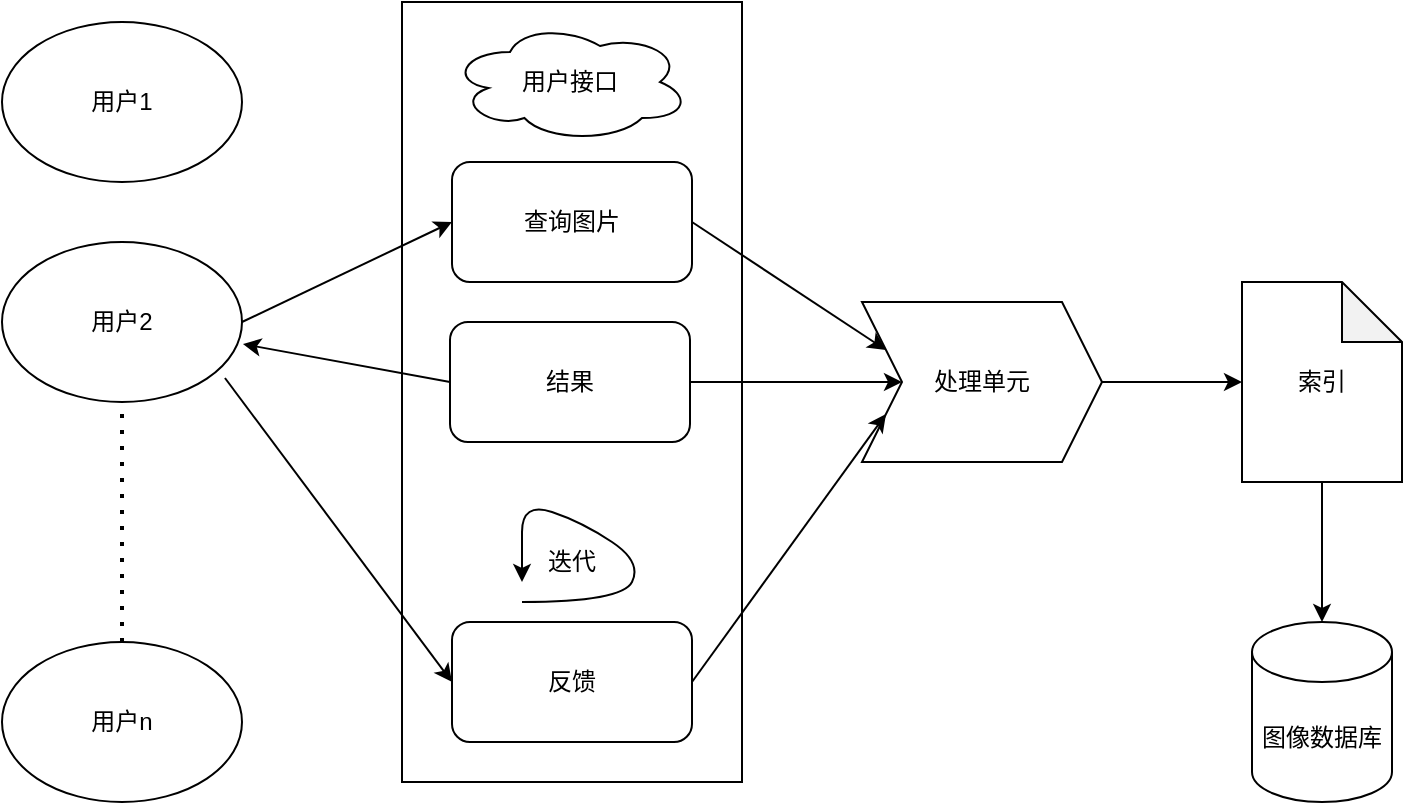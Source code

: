 <mxfile version="14.6.3" type="github">
  <diagram id="qxFryOW7rYrY_4DhTS11" name="Page-1">
    <mxGraphModel dx="942" dy="624" grid="1" gridSize="10" guides="1" tooltips="1" connect="1" arrows="1" fold="1" page="1" pageScale="1" pageWidth="827" pageHeight="1169" math="0" shadow="0">
      <root>
        <mxCell id="0" />
        <mxCell id="1" parent="0" />
        <mxCell id="jwHxJV3Sojt92m4TJxqN-2" value="用户2" style="ellipse;whiteSpace=wrap;html=1;" vertex="1" parent="1">
          <mxGeometry x="70" y="240" width="120" height="80" as="geometry" />
        </mxCell>
        <mxCell id="jwHxJV3Sojt92m4TJxqN-3" value="用户1" style="ellipse;whiteSpace=wrap;html=1;" vertex="1" parent="1">
          <mxGeometry x="70" y="130" width="120" height="80" as="geometry" />
        </mxCell>
        <mxCell id="jwHxJV3Sojt92m4TJxqN-4" value="用户n" style="ellipse;whiteSpace=wrap;html=1;" vertex="1" parent="1">
          <mxGeometry x="70" y="440" width="120" height="80" as="geometry" />
        </mxCell>
        <mxCell id="jwHxJV3Sojt92m4TJxqN-5" value="" style="endArrow=none;dashed=1;html=1;dashPattern=1 3;strokeWidth=2;entryX=0.5;entryY=1;entryDx=0;entryDy=0;exitX=0.5;exitY=0;exitDx=0;exitDy=0;" edge="1" parent="1" source="jwHxJV3Sojt92m4TJxqN-4" target="jwHxJV3Sojt92m4TJxqN-2">
          <mxGeometry width="50" height="50" relative="1" as="geometry">
            <mxPoint x="390" y="350" as="sourcePoint" />
            <mxPoint x="440" y="300" as="targetPoint" />
            <Array as="points" />
          </mxGeometry>
        </mxCell>
        <mxCell id="jwHxJV3Sojt92m4TJxqN-6" value="" style="rounded=0;whiteSpace=wrap;html=1;" vertex="1" parent="1">
          <mxGeometry x="270" y="120" width="170" height="390" as="geometry" />
        </mxCell>
        <mxCell id="jwHxJV3Sojt92m4TJxqN-8" value="用户接口" style="ellipse;shape=cloud;whiteSpace=wrap;html=1;" vertex="1" parent="1">
          <mxGeometry x="294" y="130" width="120" height="60" as="geometry" />
        </mxCell>
        <mxCell id="jwHxJV3Sojt92m4TJxqN-9" value="查询图片" style="rounded=1;whiteSpace=wrap;html=1;" vertex="1" parent="1">
          <mxGeometry x="295" y="200" width="120" height="60" as="geometry" />
        </mxCell>
        <mxCell id="jwHxJV3Sojt92m4TJxqN-11" value="" style="endArrow=classic;html=1;exitX=1;exitY=0.5;exitDx=0;exitDy=0;entryX=0;entryY=0.5;entryDx=0;entryDy=0;" edge="1" parent="1" source="jwHxJV3Sojt92m4TJxqN-2" target="jwHxJV3Sojt92m4TJxqN-9">
          <mxGeometry width="50" height="50" relative="1" as="geometry">
            <mxPoint x="390" y="350" as="sourcePoint" />
            <mxPoint x="440" y="300" as="targetPoint" />
          </mxGeometry>
        </mxCell>
        <mxCell id="jwHxJV3Sojt92m4TJxqN-13" value="结果" style="rounded=1;whiteSpace=wrap;html=1;" vertex="1" parent="1">
          <mxGeometry x="294" y="280" width="120" height="60" as="geometry" />
        </mxCell>
        <mxCell id="jwHxJV3Sojt92m4TJxqN-14" value="反馈" style="rounded=1;whiteSpace=wrap;html=1;" vertex="1" parent="1">
          <mxGeometry x="295" y="430" width="120" height="60" as="geometry" />
        </mxCell>
        <mxCell id="jwHxJV3Sojt92m4TJxqN-15" value="" style="endArrow=classic;html=1;exitX=0;exitY=0.5;exitDx=0;exitDy=0;entryX=1.004;entryY=0.638;entryDx=0;entryDy=0;entryPerimeter=0;" edge="1" parent="1" source="jwHxJV3Sojt92m4TJxqN-13" target="jwHxJV3Sojt92m4TJxqN-2">
          <mxGeometry width="50" height="50" relative="1" as="geometry">
            <mxPoint x="390" y="350" as="sourcePoint" />
            <mxPoint x="440" y="300" as="targetPoint" />
          </mxGeometry>
        </mxCell>
        <mxCell id="jwHxJV3Sojt92m4TJxqN-20" value="" style="curved=1;endArrow=classic;html=1;" edge="1" parent="1">
          <mxGeometry width="50" height="50" relative="1" as="geometry">
            <mxPoint x="330" y="420" as="sourcePoint" />
            <mxPoint x="330" y="410" as="targetPoint" />
            <Array as="points">
              <mxPoint x="380" y="420" />
              <mxPoint x="390" y="400" />
              <mxPoint x="360" y="380" />
              <mxPoint x="330" y="370" />
              <mxPoint x="330" y="400" />
              <mxPoint x="330" y="410" />
            </Array>
          </mxGeometry>
        </mxCell>
        <mxCell id="jwHxJV3Sojt92m4TJxqN-21" value="迭代" style="text;html=1;strokeColor=none;fillColor=none;align=center;verticalAlign=middle;whiteSpace=wrap;rounded=0;" vertex="1" parent="1">
          <mxGeometry x="335" y="390" width="40" height="20" as="geometry" />
        </mxCell>
        <mxCell id="jwHxJV3Sojt92m4TJxqN-23" value="" style="endArrow=classic;html=1;exitX=0.929;exitY=0.85;exitDx=0;exitDy=0;exitPerimeter=0;entryX=0;entryY=0.5;entryDx=0;entryDy=0;" edge="1" parent="1" source="jwHxJV3Sojt92m4TJxqN-2" target="jwHxJV3Sojt92m4TJxqN-14">
          <mxGeometry width="50" height="50" relative="1" as="geometry">
            <mxPoint x="190" y="400" as="sourcePoint" />
            <mxPoint x="240" y="350" as="targetPoint" />
          </mxGeometry>
        </mxCell>
        <mxCell id="jwHxJV3Sojt92m4TJxqN-24" value="处理单元" style="shape=step;perimeter=stepPerimeter;whiteSpace=wrap;html=1;fixedSize=1;" vertex="1" parent="1">
          <mxGeometry x="500" y="270" width="120" height="80" as="geometry" />
        </mxCell>
        <mxCell id="jwHxJV3Sojt92m4TJxqN-26" value="" style="endArrow=classic;html=1;exitX=1;exitY=0.5;exitDx=0;exitDy=0;entryX=0;entryY=0.25;entryDx=0;entryDy=0;" edge="1" parent="1" source="jwHxJV3Sojt92m4TJxqN-9" target="jwHxJV3Sojt92m4TJxqN-24">
          <mxGeometry width="50" height="50" relative="1" as="geometry">
            <mxPoint x="450" y="280" as="sourcePoint" />
            <mxPoint x="500" y="230" as="targetPoint" />
          </mxGeometry>
        </mxCell>
        <mxCell id="jwHxJV3Sojt92m4TJxqN-27" value="" style="endArrow=classic;html=1;exitX=1;exitY=0.5;exitDx=0;exitDy=0;" edge="1" parent="1" source="jwHxJV3Sojt92m4TJxqN-13" target="jwHxJV3Sojt92m4TJxqN-24">
          <mxGeometry width="50" height="50" relative="1" as="geometry">
            <mxPoint x="440" y="340" as="sourcePoint" />
            <mxPoint x="490" y="290" as="targetPoint" />
          </mxGeometry>
        </mxCell>
        <mxCell id="jwHxJV3Sojt92m4TJxqN-28" value="" style="endArrow=classic;html=1;exitX=1;exitY=0.5;exitDx=0;exitDy=0;entryX=0;entryY=0.75;entryDx=0;entryDy=0;" edge="1" parent="1" source="jwHxJV3Sojt92m4TJxqN-14" target="jwHxJV3Sojt92m4TJxqN-24">
          <mxGeometry width="50" height="50" relative="1" as="geometry">
            <mxPoint x="420" y="460" as="sourcePoint" />
            <mxPoint x="470" y="410" as="targetPoint" />
          </mxGeometry>
        </mxCell>
        <mxCell id="jwHxJV3Sojt92m4TJxqN-29" value="索引" style="shape=note;whiteSpace=wrap;html=1;backgroundOutline=1;darkOpacity=0.05;" vertex="1" parent="1">
          <mxGeometry x="690" y="260" width="80" height="100" as="geometry" />
        </mxCell>
        <mxCell id="jwHxJV3Sojt92m4TJxqN-30" value="" style="endArrow=classic;html=1;exitX=1;exitY=0.5;exitDx=0;exitDy=0;entryX=0;entryY=0.5;entryDx=0;entryDy=0;entryPerimeter=0;" edge="1" parent="1" source="jwHxJV3Sojt92m4TJxqN-24" target="jwHxJV3Sojt92m4TJxqN-29">
          <mxGeometry width="50" height="50" relative="1" as="geometry">
            <mxPoint x="630" y="340" as="sourcePoint" />
            <mxPoint x="680" y="290" as="targetPoint" />
          </mxGeometry>
        </mxCell>
        <mxCell id="jwHxJV3Sojt92m4TJxqN-31" value="图像数据库" style="shape=cylinder3;whiteSpace=wrap;html=1;boundedLbl=1;backgroundOutline=1;size=15;" vertex="1" parent="1">
          <mxGeometry x="695" y="430" width="70" height="90" as="geometry" />
        </mxCell>
        <mxCell id="jwHxJV3Sojt92m4TJxqN-32" value="" style="endArrow=classic;html=1;exitX=0.5;exitY=1;exitDx=0;exitDy=0;exitPerimeter=0;" edge="1" parent="1" source="jwHxJV3Sojt92m4TJxqN-29" target="jwHxJV3Sojt92m4TJxqN-31">
          <mxGeometry width="50" height="50" relative="1" as="geometry">
            <mxPoint x="710" y="420" as="sourcePoint" />
            <mxPoint x="760" y="370" as="targetPoint" />
          </mxGeometry>
        </mxCell>
      </root>
    </mxGraphModel>
  </diagram>
</mxfile>
